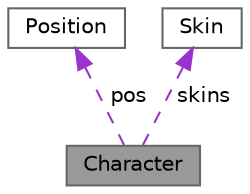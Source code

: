 digraph "Character"
{
 // LATEX_PDF_SIZE
  bgcolor="transparent";
  edge [fontname=Helvetica,fontsize=10,labelfontname=Helvetica,labelfontsize=10];
  node [fontname=Helvetica,fontsize=10,shape=box,height=0.2,width=0.4];
  Node1 [label="Character",height=0.2,width=0.4,color="gray40", fillcolor="grey60", style="filled", fontcolor="black",tooltip="A struct that represents a character in the game."];
  Node2 -> Node1 [dir="back",color="darkorchid3",style="dashed",label=" pos" ];
  Node2 [label="Position",height=0.2,width=0.4,color="gray40", fillcolor="white", style="filled",URL="$struct_position.html",tooltip="Struct representing a position in the maze."];
  Node3 -> Node1 [dir="back",color="darkorchid3",style="dashed",label=" skins" ];
  Node3 [label="Skin",height=0.2,width=0.4,color="gray40", fillcolor="white", style="filled",URL="$struct_skin.html",tooltip="Holds the sprites for the default and mad state of a character."];
}

